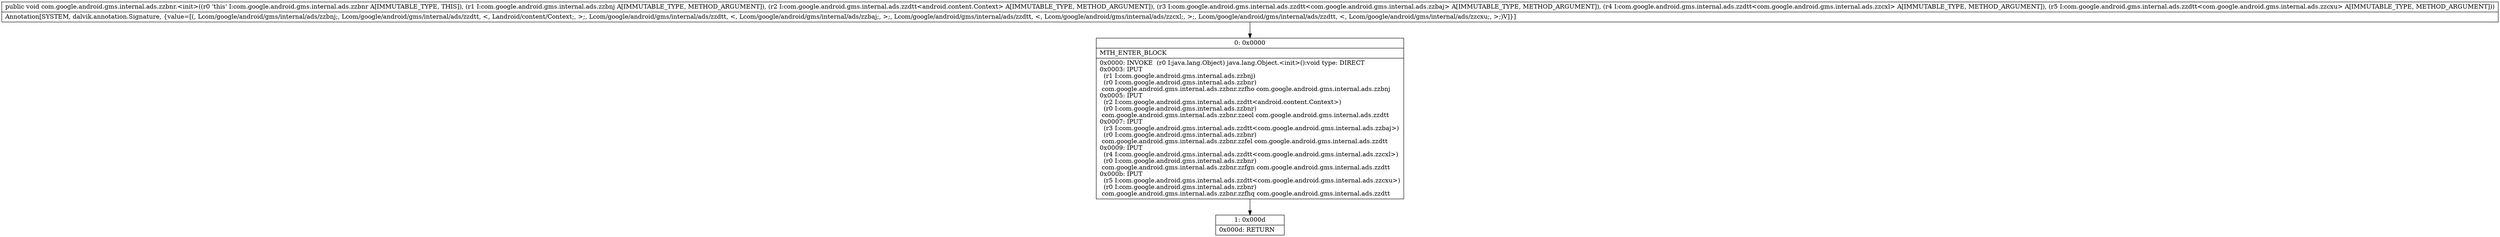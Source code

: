 digraph "CFG forcom.google.android.gms.internal.ads.zzbnr.\<init\>(Lcom\/google\/android\/gms\/internal\/ads\/zzbnj;Lcom\/google\/android\/gms\/internal\/ads\/zzdtt;Lcom\/google\/android\/gms\/internal\/ads\/zzdtt;Lcom\/google\/android\/gms\/internal\/ads\/zzdtt;Lcom\/google\/android\/gms\/internal\/ads\/zzdtt;)V" {
Node_0 [shape=record,label="{0\:\ 0x0000|MTH_ENTER_BLOCK\l|0x0000: INVOKE  (r0 I:java.lang.Object) java.lang.Object.\<init\>():void type: DIRECT \l0x0003: IPUT  \l  (r1 I:com.google.android.gms.internal.ads.zzbnj)\l  (r0 I:com.google.android.gms.internal.ads.zzbnr)\l com.google.android.gms.internal.ads.zzbnr.zzfho com.google.android.gms.internal.ads.zzbnj \l0x0005: IPUT  \l  (r2 I:com.google.android.gms.internal.ads.zzdtt\<android.content.Context\>)\l  (r0 I:com.google.android.gms.internal.ads.zzbnr)\l com.google.android.gms.internal.ads.zzbnr.zzeol com.google.android.gms.internal.ads.zzdtt \l0x0007: IPUT  \l  (r3 I:com.google.android.gms.internal.ads.zzdtt\<com.google.android.gms.internal.ads.zzbaj\>)\l  (r0 I:com.google.android.gms.internal.ads.zzbnr)\l com.google.android.gms.internal.ads.zzbnr.zzfel com.google.android.gms.internal.ads.zzdtt \l0x0009: IPUT  \l  (r4 I:com.google.android.gms.internal.ads.zzdtt\<com.google.android.gms.internal.ads.zzcxl\>)\l  (r0 I:com.google.android.gms.internal.ads.zzbnr)\l com.google.android.gms.internal.ads.zzbnr.zzfgn com.google.android.gms.internal.ads.zzdtt \l0x000b: IPUT  \l  (r5 I:com.google.android.gms.internal.ads.zzdtt\<com.google.android.gms.internal.ads.zzcxu\>)\l  (r0 I:com.google.android.gms.internal.ads.zzbnr)\l com.google.android.gms.internal.ads.zzbnr.zzfhq com.google.android.gms.internal.ads.zzdtt \l}"];
Node_1 [shape=record,label="{1\:\ 0x000d|0x000d: RETURN   \l}"];
MethodNode[shape=record,label="{public void com.google.android.gms.internal.ads.zzbnr.\<init\>((r0 'this' I:com.google.android.gms.internal.ads.zzbnr A[IMMUTABLE_TYPE, THIS]), (r1 I:com.google.android.gms.internal.ads.zzbnj A[IMMUTABLE_TYPE, METHOD_ARGUMENT]), (r2 I:com.google.android.gms.internal.ads.zzdtt\<android.content.Context\> A[IMMUTABLE_TYPE, METHOD_ARGUMENT]), (r3 I:com.google.android.gms.internal.ads.zzdtt\<com.google.android.gms.internal.ads.zzbaj\> A[IMMUTABLE_TYPE, METHOD_ARGUMENT]), (r4 I:com.google.android.gms.internal.ads.zzdtt\<com.google.android.gms.internal.ads.zzcxl\> A[IMMUTABLE_TYPE, METHOD_ARGUMENT]), (r5 I:com.google.android.gms.internal.ads.zzdtt\<com.google.android.gms.internal.ads.zzcxu\> A[IMMUTABLE_TYPE, METHOD_ARGUMENT]))  | Annotation[SYSTEM, dalvik.annotation.Signature, \{value=[(, Lcom\/google\/android\/gms\/internal\/ads\/zzbnj;, Lcom\/google\/android\/gms\/internal\/ads\/zzdtt, \<, Landroid\/content\/Context;, \>;, Lcom\/google\/android\/gms\/internal\/ads\/zzdtt, \<, Lcom\/google\/android\/gms\/internal\/ads\/zzbaj;, \>;, Lcom\/google\/android\/gms\/internal\/ads\/zzdtt, \<, Lcom\/google\/android\/gms\/internal\/ads\/zzcxl;, \>;, Lcom\/google\/android\/gms\/internal\/ads\/zzdtt, \<, Lcom\/google\/android\/gms\/internal\/ads\/zzcxu;, \>;)V]\}]\l}"];
MethodNode -> Node_0;
Node_0 -> Node_1;
}

